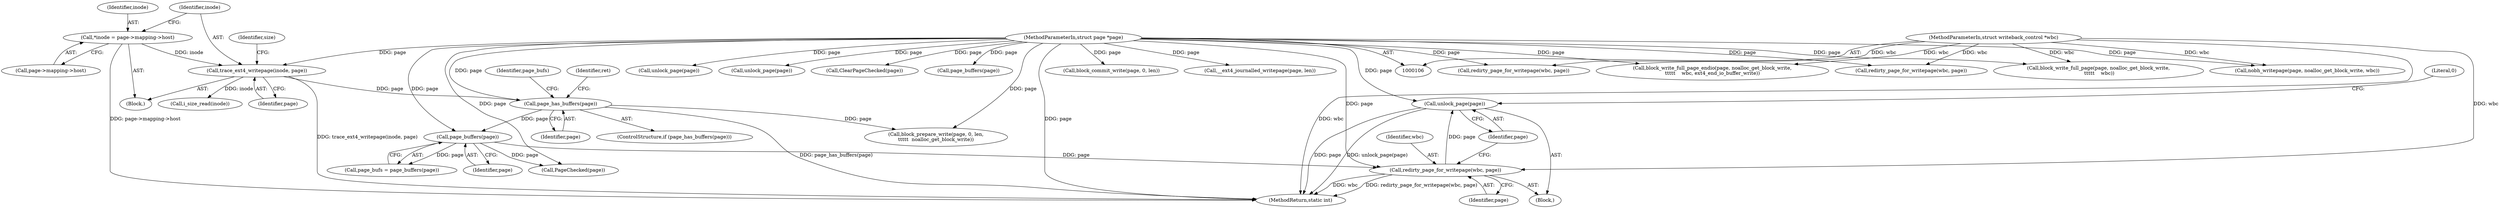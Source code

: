 digraph "0_linux_744692dc059845b2a3022119871846e74d4f6e11_12@pointer" {
"1000172" [label="(Call,unlock_page(page))"];
"1000169" [label="(Call,redirty_page_for_writepage(wbc, page))"];
"1000108" [label="(MethodParameterIn,struct writeback_control *wbc)"];
"1000158" [label="(Call,page_buffers(page))"];
"1000153" [label="(Call,page_has_buffers(page))"];
"1000128" [label="(Call,trace_ext4_writepage(inode, page))"];
"1000121" [label="(Call,*inode = page->mapping->host)"];
"1000107" [label="(MethodParameterIn,struct page *page)"];
"1000128" [label="(Call,trace_ext4_writepage(inode, page))"];
"1000218" [label="(Call,block_commit_write(page, 0, len))"];
"1000232" [label="(Call,__ext4_journalled_writepage(page, len))"];
"1000175" [label="(Literal,0)"];
"1000109" [label="(Block,)"];
"1000154" [label="(Identifier,page)"];
"1000224" [label="(Call,PageChecked(page))"];
"1000171" [label="(Identifier,page)"];
"1000156" [label="(Call,page_bufs = page_buffers(page))"];
"1000121" [label="(Call,*inode = page->mapping->host)"];
"1000270" [label="(Call,block_write_full_page(page, noalloc_get_block_write,\n \t\t\t\t\t    wbc))"];
"1000202" [label="(Call,redirty_page_for_writepage(wbc, page))"];
"1000173" [label="(Identifier,page)"];
"1000172" [label="(Call,unlock_page(page))"];
"1000246" [label="(Call,nobh_writepage(page, noalloc_get_block_write, wbc))"];
"1000123" [label="(Call,page->mapping->host)"];
"1000122" [label="(Identifier,inode)"];
"1000262" [label="(Call,block_write_full_page_endio(page, noalloc_get_block_write,\n\t\t\t\t\t    wbc, ext4_end_io_buffer_write))"];
"1000157" [label="(Identifier,page_bufs)"];
"1000276" [label="(MethodReturn,static int)"];
"1000129" [label="(Identifier,inode)"];
"1000152" [label="(ControlStructure,if (page_has_buffers(page)))"];
"1000153" [label="(Call,page_has_buffers(page))"];
"1000211" [label="(Call,redirty_page_for_writepage(wbc, page))"];
"1000130" [label="(Identifier,page)"];
"1000170" [label="(Identifier,wbc)"];
"1000214" [label="(Call,unlock_page(page))"];
"1000205" [label="(Call,unlock_page(page))"];
"1000168" [label="(Block,)"];
"1000158" [label="(Call,page_buffers(page))"];
"1000229" [label="(Call,ClearPageChecked(page))"];
"1000107" [label="(MethodParameterIn,struct page *page)"];
"1000132" [label="(Identifier,size)"];
"1000180" [label="(Call,block_prepare_write(page, 0, len,\n\t\t\t\t\t  noalloc_get_block_write))"];
"1000179" [label="(Identifier,ret)"];
"1000159" [label="(Identifier,page)"];
"1000133" [label="(Call,i_size_read(inode))"];
"1000108" [label="(MethodParameterIn,struct writeback_control *wbc)"];
"1000169" [label="(Call,redirty_page_for_writepage(wbc, page))"];
"1000191" [label="(Call,page_buffers(page))"];
"1000172" -> "1000168"  [label="AST: "];
"1000172" -> "1000173"  [label="CFG: "];
"1000173" -> "1000172"  [label="AST: "];
"1000175" -> "1000172"  [label="CFG: "];
"1000172" -> "1000276"  [label="DDG: unlock_page(page)"];
"1000172" -> "1000276"  [label="DDG: page"];
"1000169" -> "1000172"  [label="DDG: page"];
"1000107" -> "1000172"  [label="DDG: page"];
"1000169" -> "1000168"  [label="AST: "];
"1000169" -> "1000171"  [label="CFG: "];
"1000170" -> "1000169"  [label="AST: "];
"1000171" -> "1000169"  [label="AST: "];
"1000173" -> "1000169"  [label="CFG: "];
"1000169" -> "1000276"  [label="DDG: redirty_page_for_writepage(wbc, page)"];
"1000169" -> "1000276"  [label="DDG: wbc"];
"1000108" -> "1000169"  [label="DDG: wbc"];
"1000158" -> "1000169"  [label="DDG: page"];
"1000107" -> "1000169"  [label="DDG: page"];
"1000108" -> "1000106"  [label="AST: "];
"1000108" -> "1000276"  [label="DDG: wbc"];
"1000108" -> "1000202"  [label="DDG: wbc"];
"1000108" -> "1000211"  [label="DDG: wbc"];
"1000108" -> "1000246"  [label="DDG: wbc"];
"1000108" -> "1000262"  [label="DDG: wbc"];
"1000108" -> "1000270"  [label="DDG: wbc"];
"1000158" -> "1000156"  [label="AST: "];
"1000158" -> "1000159"  [label="CFG: "];
"1000159" -> "1000158"  [label="AST: "];
"1000156" -> "1000158"  [label="CFG: "];
"1000158" -> "1000156"  [label="DDG: page"];
"1000153" -> "1000158"  [label="DDG: page"];
"1000107" -> "1000158"  [label="DDG: page"];
"1000158" -> "1000224"  [label="DDG: page"];
"1000153" -> "1000152"  [label="AST: "];
"1000153" -> "1000154"  [label="CFG: "];
"1000154" -> "1000153"  [label="AST: "];
"1000157" -> "1000153"  [label="CFG: "];
"1000179" -> "1000153"  [label="CFG: "];
"1000153" -> "1000276"  [label="DDG: page_has_buffers(page)"];
"1000128" -> "1000153"  [label="DDG: page"];
"1000107" -> "1000153"  [label="DDG: page"];
"1000153" -> "1000180"  [label="DDG: page"];
"1000128" -> "1000109"  [label="AST: "];
"1000128" -> "1000130"  [label="CFG: "];
"1000129" -> "1000128"  [label="AST: "];
"1000130" -> "1000128"  [label="AST: "];
"1000132" -> "1000128"  [label="CFG: "];
"1000128" -> "1000276"  [label="DDG: trace_ext4_writepage(inode, page)"];
"1000121" -> "1000128"  [label="DDG: inode"];
"1000107" -> "1000128"  [label="DDG: page"];
"1000128" -> "1000133"  [label="DDG: inode"];
"1000121" -> "1000109"  [label="AST: "];
"1000121" -> "1000123"  [label="CFG: "];
"1000122" -> "1000121"  [label="AST: "];
"1000123" -> "1000121"  [label="AST: "];
"1000129" -> "1000121"  [label="CFG: "];
"1000121" -> "1000276"  [label="DDG: page->mapping->host"];
"1000107" -> "1000106"  [label="AST: "];
"1000107" -> "1000276"  [label="DDG: page"];
"1000107" -> "1000180"  [label="DDG: page"];
"1000107" -> "1000191"  [label="DDG: page"];
"1000107" -> "1000202"  [label="DDG: page"];
"1000107" -> "1000205"  [label="DDG: page"];
"1000107" -> "1000211"  [label="DDG: page"];
"1000107" -> "1000214"  [label="DDG: page"];
"1000107" -> "1000218"  [label="DDG: page"];
"1000107" -> "1000224"  [label="DDG: page"];
"1000107" -> "1000229"  [label="DDG: page"];
"1000107" -> "1000232"  [label="DDG: page"];
"1000107" -> "1000246"  [label="DDG: page"];
"1000107" -> "1000262"  [label="DDG: page"];
"1000107" -> "1000270"  [label="DDG: page"];
}
